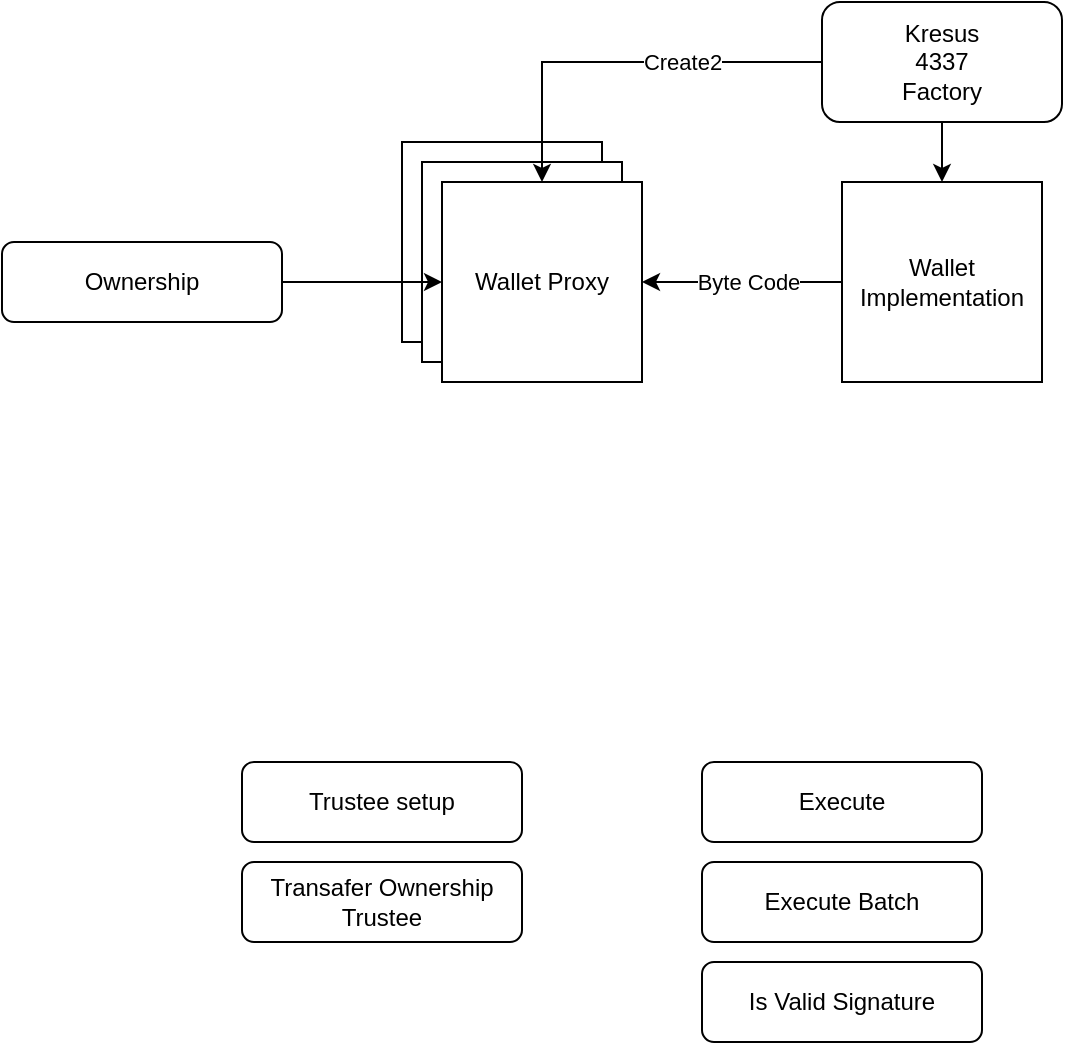 <mxfile version="26.0.16">
  <diagram name="Page-1" id="ECbBFmetKhTGnj-cMGHT">
    <mxGraphModel dx="1114" dy="550" grid="1" gridSize="10" guides="1" tooltips="1" connect="1" arrows="1" fold="1" page="1" pageScale="1" pageWidth="850" pageHeight="1100" math="0" shadow="0">
      <root>
        <mxCell id="0" />
        <mxCell id="1" parent="0" />
        <mxCell id="Gq1O3nBwWOJLRT3mH5RI-9" value="" style="edgeStyle=orthogonalEdgeStyle;rounded=0;orthogonalLoop=1;jettySize=auto;html=1;" edge="1" parent="1" source="Gq1O3nBwWOJLRT3mH5RI-2" target="Gq1O3nBwWOJLRT3mH5RI-3">
          <mxGeometry relative="1" as="geometry" />
        </mxCell>
        <mxCell id="Gq1O3nBwWOJLRT3mH5RI-2" value="Kresus&lt;br&gt;4337&lt;br&gt;Factory" style="rounded=1;whiteSpace=wrap;html=1;" vertex="1" parent="1">
          <mxGeometry x="620" y="40" width="120" height="60" as="geometry" />
        </mxCell>
        <mxCell id="Gq1O3nBwWOJLRT3mH5RI-8" style="edgeStyle=orthogonalEdgeStyle;rounded=0;orthogonalLoop=1;jettySize=auto;html=1;" edge="1" parent="1" source="Gq1O3nBwWOJLRT3mH5RI-3" target="Gq1O3nBwWOJLRT3mH5RI-6">
          <mxGeometry relative="1" as="geometry" />
        </mxCell>
        <mxCell id="Gq1O3nBwWOJLRT3mH5RI-19" value="Byte Code" style="edgeLabel;html=1;align=center;verticalAlign=middle;resizable=0;points=[];" vertex="1" connectable="0" parent="Gq1O3nBwWOJLRT3mH5RI-8">
          <mxGeometry x="-0.057" y="-3" relative="1" as="geometry">
            <mxPoint y="3" as="offset" />
          </mxGeometry>
        </mxCell>
        <mxCell id="Gq1O3nBwWOJLRT3mH5RI-3" value="Wallet Implementation" style="whiteSpace=wrap;html=1;aspect=fixed;" vertex="1" parent="1">
          <mxGeometry x="630" y="130" width="100" height="100" as="geometry" />
        </mxCell>
        <mxCell id="Gq1O3nBwWOJLRT3mH5RI-7" value="" style="group" vertex="1" connectable="0" parent="1">
          <mxGeometry x="410" y="110" width="120" height="120" as="geometry" />
        </mxCell>
        <mxCell id="Gq1O3nBwWOJLRT3mH5RI-4" value="Wallet Proxy" style="whiteSpace=wrap;html=1;aspect=fixed;" vertex="1" parent="Gq1O3nBwWOJLRT3mH5RI-7">
          <mxGeometry width="100" height="100" as="geometry" />
        </mxCell>
        <mxCell id="Gq1O3nBwWOJLRT3mH5RI-5" value="Wallet Proxy" style="whiteSpace=wrap;html=1;aspect=fixed;" vertex="1" parent="Gq1O3nBwWOJLRT3mH5RI-7">
          <mxGeometry x="10" y="10" width="100" height="100" as="geometry" />
        </mxCell>
        <mxCell id="Gq1O3nBwWOJLRT3mH5RI-6" value="Wallet Proxy" style="whiteSpace=wrap;html=1;aspect=fixed;" vertex="1" parent="Gq1O3nBwWOJLRT3mH5RI-7">
          <mxGeometry x="20" y="20" width="100" height="100" as="geometry" />
        </mxCell>
        <mxCell id="Gq1O3nBwWOJLRT3mH5RI-20" value="" style="edgeStyle=orthogonalEdgeStyle;rounded=0;orthogonalLoop=1;jettySize=auto;html=1;" edge="1" parent="1" source="Gq1O3nBwWOJLRT3mH5RI-10" target="Gq1O3nBwWOJLRT3mH5RI-6">
          <mxGeometry relative="1" as="geometry" />
        </mxCell>
        <mxCell id="Gq1O3nBwWOJLRT3mH5RI-10" value="Ownership" style="rounded=1;whiteSpace=wrap;html=1;" vertex="1" parent="1">
          <mxGeometry x="210" y="160" width="140" height="40" as="geometry" />
        </mxCell>
        <mxCell id="Gq1O3nBwWOJLRT3mH5RI-11" value="Execute" style="rounded=1;whiteSpace=wrap;html=1;" vertex="1" parent="1">
          <mxGeometry x="560" y="420" width="140" height="40" as="geometry" />
        </mxCell>
        <mxCell id="Gq1O3nBwWOJLRT3mH5RI-12" value="Transafer Ownership&lt;div&gt;Trustee&lt;/div&gt;" style="rounded=1;whiteSpace=wrap;html=1;" vertex="1" parent="1">
          <mxGeometry x="330" y="470" width="140" height="40" as="geometry" />
        </mxCell>
        <mxCell id="Gq1O3nBwWOJLRT3mH5RI-13" value="Trustee setup" style="rounded=1;whiteSpace=wrap;html=1;" vertex="1" parent="1">
          <mxGeometry x="330" y="420" width="140" height="40" as="geometry" />
        </mxCell>
        <mxCell id="Gq1O3nBwWOJLRT3mH5RI-14" value="Execute Batch" style="rounded=1;whiteSpace=wrap;html=1;" vertex="1" parent="1">
          <mxGeometry x="560" y="470" width="140" height="40" as="geometry" />
        </mxCell>
        <mxCell id="Gq1O3nBwWOJLRT3mH5RI-15" value="Is Valid Signature" style="rounded=1;whiteSpace=wrap;html=1;" vertex="1" parent="1">
          <mxGeometry x="560" y="520" width="140" height="40" as="geometry" />
        </mxCell>
        <mxCell id="Gq1O3nBwWOJLRT3mH5RI-17" style="edgeStyle=orthogonalEdgeStyle;rounded=0;orthogonalLoop=1;jettySize=auto;html=1;" edge="1" parent="1" source="Gq1O3nBwWOJLRT3mH5RI-2" target="Gq1O3nBwWOJLRT3mH5RI-6">
          <mxGeometry relative="1" as="geometry" />
        </mxCell>
        <mxCell id="Gq1O3nBwWOJLRT3mH5RI-18" value="Create2" style="edgeLabel;html=1;align=center;verticalAlign=middle;resizable=0;points=[];" vertex="1" connectable="0" parent="Gq1O3nBwWOJLRT3mH5RI-17">
          <mxGeometry x="-0.038" y="1" relative="1" as="geometry">
            <mxPoint x="26" y="-1" as="offset" />
          </mxGeometry>
        </mxCell>
      </root>
    </mxGraphModel>
  </diagram>
</mxfile>
